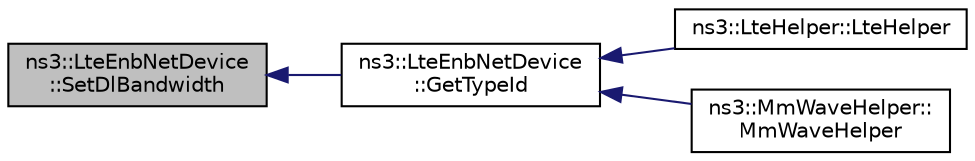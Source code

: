 digraph "ns3::LteEnbNetDevice::SetDlBandwidth"
{
  edge [fontname="Helvetica",fontsize="10",labelfontname="Helvetica",labelfontsize="10"];
  node [fontname="Helvetica",fontsize="10",shape=record];
  rankdir="LR";
  Node1 [label="ns3::LteEnbNetDevice\l::SetDlBandwidth",height=0.2,width=0.4,color="black", fillcolor="grey75", style="filled", fontcolor="black"];
  Node1 -> Node2 [dir="back",color="midnightblue",fontsize="10",style="solid"];
  Node2 [label="ns3::LteEnbNetDevice\l::GetTypeId",height=0.2,width=0.4,color="black", fillcolor="white", style="filled",URL="$db/de9/classns3_1_1LteEnbNetDevice.html#a5a17444284da7566eadfc242ba013371"];
  Node2 -> Node3 [dir="back",color="midnightblue",fontsize="10",style="solid"];
  Node3 [label="ns3::LteHelper::LteHelper",height=0.2,width=0.4,color="black", fillcolor="white", style="filled",URL="$d6/d63/classns3_1_1LteHelper.html#ae74415a950dd03cd60e37faf5d5210b8"];
  Node2 -> Node4 [dir="back",color="midnightblue",fontsize="10",style="solid"];
  Node4 [label="ns3::MmWaveHelper::\lMmWaveHelper",height=0.2,width=0.4,color="black", fillcolor="white", style="filled",URL="$dd/d6b/classns3_1_1MmWaveHelper.html#a8acf1e1c476b8ac12107d93446c93a77"];
}
